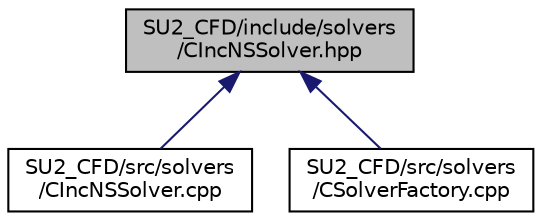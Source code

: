 digraph "SU2_CFD/include/solvers/CIncNSSolver.hpp"
{
 // LATEX_PDF_SIZE
  edge [fontname="Helvetica",fontsize="10",labelfontname="Helvetica",labelfontsize="10"];
  node [fontname="Helvetica",fontsize="10",shape=record];
  Node1 [label="SU2_CFD/include/solvers\l/CIncNSSolver.hpp",height=0.2,width=0.4,color="black", fillcolor="grey75", style="filled", fontcolor="black",tooltip="Headers of the CIncNSSolver class."];
  Node1 -> Node2 [dir="back",color="midnightblue",fontsize="10",style="solid",fontname="Helvetica"];
  Node2 [label="SU2_CFD/src/solvers\l/CIncNSSolver.cpp",height=0.2,width=0.4,color="black", fillcolor="white", style="filled",URL="$CIncNSSolver_8cpp.html",tooltip="Main subroutines for solving Navier-Stokes incompressible flow."];
  Node1 -> Node3 [dir="back",color="midnightblue",fontsize="10",style="solid",fontname="Helvetica"];
  Node3 [label="SU2_CFD/src/solvers\l/CSolverFactory.cpp",height=0.2,width=0.4,color="black", fillcolor="white", style="filled",URL="$CSolverFactory_8cpp.html",tooltip="Main subroutines for CSolverFactoryclass."];
}
